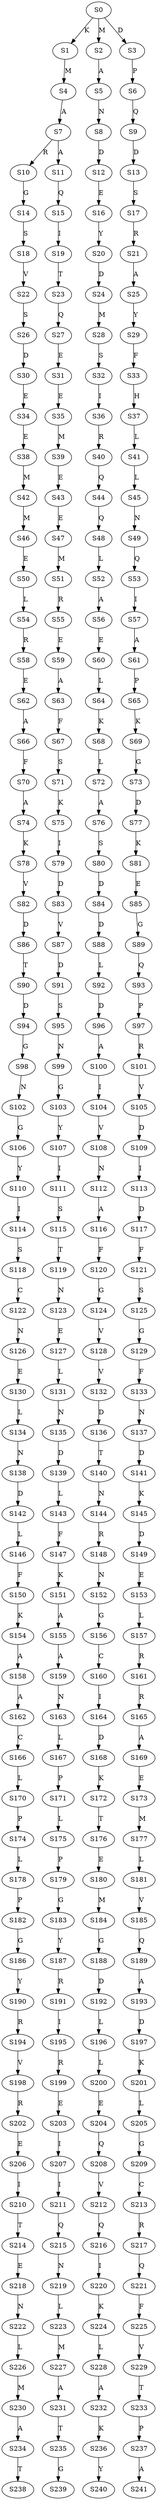 strict digraph  {
	S0 -> S1 [ label = K ];
	S0 -> S2 [ label = M ];
	S0 -> S3 [ label = D ];
	S1 -> S4 [ label = M ];
	S2 -> S5 [ label = A ];
	S3 -> S6 [ label = P ];
	S4 -> S7 [ label = A ];
	S5 -> S8 [ label = N ];
	S6 -> S9 [ label = Q ];
	S7 -> S10 [ label = R ];
	S7 -> S11 [ label = A ];
	S8 -> S12 [ label = D ];
	S9 -> S13 [ label = D ];
	S10 -> S14 [ label = G ];
	S11 -> S15 [ label = Q ];
	S12 -> S16 [ label = E ];
	S13 -> S17 [ label = S ];
	S14 -> S18 [ label = S ];
	S15 -> S19 [ label = I ];
	S16 -> S20 [ label = Y ];
	S17 -> S21 [ label = R ];
	S18 -> S22 [ label = V ];
	S19 -> S23 [ label = T ];
	S20 -> S24 [ label = D ];
	S21 -> S25 [ label = A ];
	S22 -> S26 [ label = S ];
	S23 -> S27 [ label = Q ];
	S24 -> S28 [ label = M ];
	S25 -> S29 [ label = Y ];
	S26 -> S30 [ label = D ];
	S27 -> S31 [ label = E ];
	S28 -> S32 [ label = S ];
	S29 -> S33 [ label = F ];
	S30 -> S34 [ label = E ];
	S31 -> S35 [ label = E ];
	S32 -> S36 [ label = I ];
	S33 -> S37 [ label = H ];
	S34 -> S38 [ label = E ];
	S35 -> S39 [ label = M ];
	S36 -> S40 [ label = R ];
	S37 -> S41 [ label = L ];
	S38 -> S42 [ label = M ];
	S39 -> S43 [ label = E ];
	S40 -> S44 [ label = Q ];
	S41 -> S45 [ label = L ];
	S42 -> S46 [ label = M ];
	S43 -> S47 [ label = E ];
	S44 -> S48 [ label = Q ];
	S45 -> S49 [ label = N ];
	S46 -> S50 [ label = E ];
	S47 -> S51 [ label = M ];
	S48 -> S52 [ label = L ];
	S49 -> S53 [ label = Q ];
	S50 -> S54 [ label = L ];
	S51 -> S55 [ label = R ];
	S52 -> S56 [ label = A ];
	S53 -> S57 [ label = I ];
	S54 -> S58 [ label = R ];
	S55 -> S59 [ label = E ];
	S56 -> S60 [ label = E ];
	S57 -> S61 [ label = A ];
	S58 -> S62 [ label = E ];
	S59 -> S63 [ label = A ];
	S60 -> S64 [ label = L ];
	S61 -> S65 [ label = P ];
	S62 -> S66 [ label = A ];
	S63 -> S67 [ label = F ];
	S64 -> S68 [ label = K ];
	S65 -> S69 [ label = K ];
	S66 -> S70 [ label = F ];
	S67 -> S71 [ label = S ];
	S68 -> S72 [ label = L ];
	S69 -> S73 [ label = G ];
	S70 -> S74 [ label = A ];
	S71 -> S75 [ label = K ];
	S72 -> S76 [ label = A ];
	S73 -> S77 [ label = D ];
	S74 -> S78 [ label = K ];
	S75 -> S79 [ label = I ];
	S76 -> S80 [ label = S ];
	S77 -> S81 [ label = K ];
	S78 -> S82 [ label = V ];
	S79 -> S83 [ label = D ];
	S80 -> S84 [ label = D ];
	S81 -> S85 [ label = E ];
	S82 -> S86 [ label = D ];
	S83 -> S87 [ label = V ];
	S84 -> S88 [ label = D ];
	S85 -> S89 [ label = G ];
	S86 -> S90 [ label = T ];
	S87 -> S91 [ label = D ];
	S88 -> S92 [ label = L ];
	S89 -> S93 [ label = Q ];
	S90 -> S94 [ label = D ];
	S91 -> S95 [ label = S ];
	S92 -> S96 [ label = D ];
	S93 -> S97 [ label = P ];
	S94 -> S98 [ label = G ];
	S95 -> S99 [ label = N ];
	S96 -> S100 [ label = A ];
	S97 -> S101 [ label = R ];
	S98 -> S102 [ label = N ];
	S99 -> S103 [ label = G ];
	S100 -> S104 [ label = I ];
	S101 -> S105 [ label = V ];
	S102 -> S106 [ label = G ];
	S103 -> S107 [ label = Y ];
	S104 -> S108 [ label = V ];
	S105 -> S109 [ label = D ];
	S106 -> S110 [ label = Y ];
	S107 -> S111 [ label = I ];
	S108 -> S112 [ label = N ];
	S109 -> S113 [ label = I ];
	S110 -> S114 [ label = I ];
	S111 -> S115 [ label = S ];
	S112 -> S116 [ label = A ];
	S113 -> S117 [ label = D ];
	S114 -> S118 [ label = S ];
	S115 -> S119 [ label = T ];
	S116 -> S120 [ label = F ];
	S117 -> S121 [ label = F ];
	S118 -> S122 [ label = C ];
	S119 -> S123 [ label = N ];
	S120 -> S124 [ label = G ];
	S121 -> S125 [ label = S ];
	S122 -> S126 [ label = N ];
	S123 -> S127 [ label = E ];
	S124 -> S128 [ label = V ];
	S125 -> S129 [ label = G ];
	S126 -> S130 [ label = E ];
	S127 -> S131 [ label = L ];
	S128 -> S132 [ label = V ];
	S129 -> S133 [ label = F ];
	S130 -> S134 [ label = L ];
	S131 -> S135 [ label = N ];
	S132 -> S136 [ label = D ];
	S133 -> S137 [ label = N ];
	S134 -> S138 [ label = N ];
	S135 -> S139 [ label = D ];
	S136 -> S140 [ label = T ];
	S137 -> S141 [ label = D ];
	S138 -> S142 [ label = D ];
	S139 -> S143 [ label = L ];
	S140 -> S144 [ label = N ];
	S141 -> S145 [ label = K ];
	S142 -> S146 [ label = L ];
	S143 -> S147 [ label = F ];
	S144 -> S148 [ label = R ];
	S145 -> S149 [ label = D ];
	S146 -> S150 [ label = F ];
	S147 -> S151 [ label = K ];
	S148 -> S152 [ label = N ];
	S149 -> S153 [ label = E ];
	S150 -> S154 [ label = K ];
	S151 -> S155 [ label = A ];
	S152 -> S156 [ label = G ];
	S153 -> S157 [ label = L ];
	S154 -> S158 [ label = A ];
	S155 -> S159 [ label = A ];
	S156 -> S160 [ label = C ];
	S157 -> S161 [ label = R ];
	S158 -> S162 [ label = A ];
	S159 -> S163 [ label = N ];
	S160 -> S164 [ label = I ];
	S161 -> S165 [ label = R ];
	S162 -> S166 [ label = C ];
	S163 -> S167 [ label = L ];
	S164 -> S168 [ label = D ];
	S165 -> S169 [ label = A ];
	S166 -> S170 [ label = L ];
	S167 -> S171 [ label = P ];
	S168 -> S172 [ label = K ];
	S169 -> S173 [ label = E ];
	S170 -> S174 [ label = P ];
	S171 -> S175 [ label = L ];
	S172 -> S176 [ label = T ];
	S173 -> S177 [ label = M ];
	S174 -> S178 [ label = L ];
	S175 -> S179 [ label = P ];
	S176 -> S180 [ label = E ];
	S177 -> S181 [ label = L ];
	S178 -> S182 [ label = P ];
	S179 -> S183 [ label = G ];
	S180 -> S184 [ label = M ];
	S181 -> S185 [ label = V ];
	S182 -> S186 [ label = G ];
	S183 -> S187 [ label = Y ];
	S184 -> S188 [ label = G ];
	S185 -> S189 [ label = Q ];
	S186 -> S190 [ label = Y ];
	S187 -> S191 [ label = R ];
	S188 -> S192 [ label = D ];
	S189 -> S193 [ label = A ];
	S190 -> S194 [ label = R ];
	S191 -> S195 [ label = I ];
	S192 -> S196 [ label = L ];
	S193 -> S197 [ label = D ];
	S194 -> S198 [ label = V ];
	S195 -> S199 [ label = R ];
	S196 -> S200 [ label = L ];
	S197 -> S201 [ label = K ];
	S198 -> S202 [ label = R ];
	S199 -> S203 [ label = E ];
	S200 -> S204 [ label = E ];
	S201 -> S205 [ label = L ];
	S202 -> S206 [ label = E ];
	S203 -> S207 [ label = I ];
	S204 -> S208 [ label = Q ];
	S205 -> S209 [ label = G ];
	S206 -> S210 [ label = I ];
	S207 -> S211 [ label = I ];
	S208 -> S212 [ label = V ];
	S209 -> S213 [ label = C ];
	S210 -> S214 [ label = T ];
	S211 -> S215 [ label = Q ];
	S212 -> S216 [ label = Q ];
	S213 -> S217 [ label = R ];
	S214 -> S218 [ label = E ];
	S215 -> S219 [ label = N ];
	S216 -> S220 [ label = I ];
	S217 -> S221 [ label = Q ];
	S218 -> S222 [ label = N ];
	S219 -> S223 [ label = L ];
	S220 -> S224 [ label = K ];
	S221 -> S225 [ label = F ];
	S222 -> S226 [ label = L ];
	S223 -> S227 [ label = M ];
	S224 -> S228 [ label = L ];
	S225 -> S229 [ label = V ];
	S226 -> S230 [ label = M ];
	S227 -> S231 [ label = A ];
	S228 -> S232 [ label = A ];
	S229 -> S233 [ label = T ];
	S230 -> S234 [ label = A ];
	S231 -> S235 [ label = T ];
	S232 -> S236 [ label = K ];
	S233 -> S237 [ label = P ];
	S234 -> S238 [ label = T ];
	S235 -> S239 [ label = G ];
	S236 -> S240 [ label = Y ];
	S237 -> S241 [ label = A ];
}
